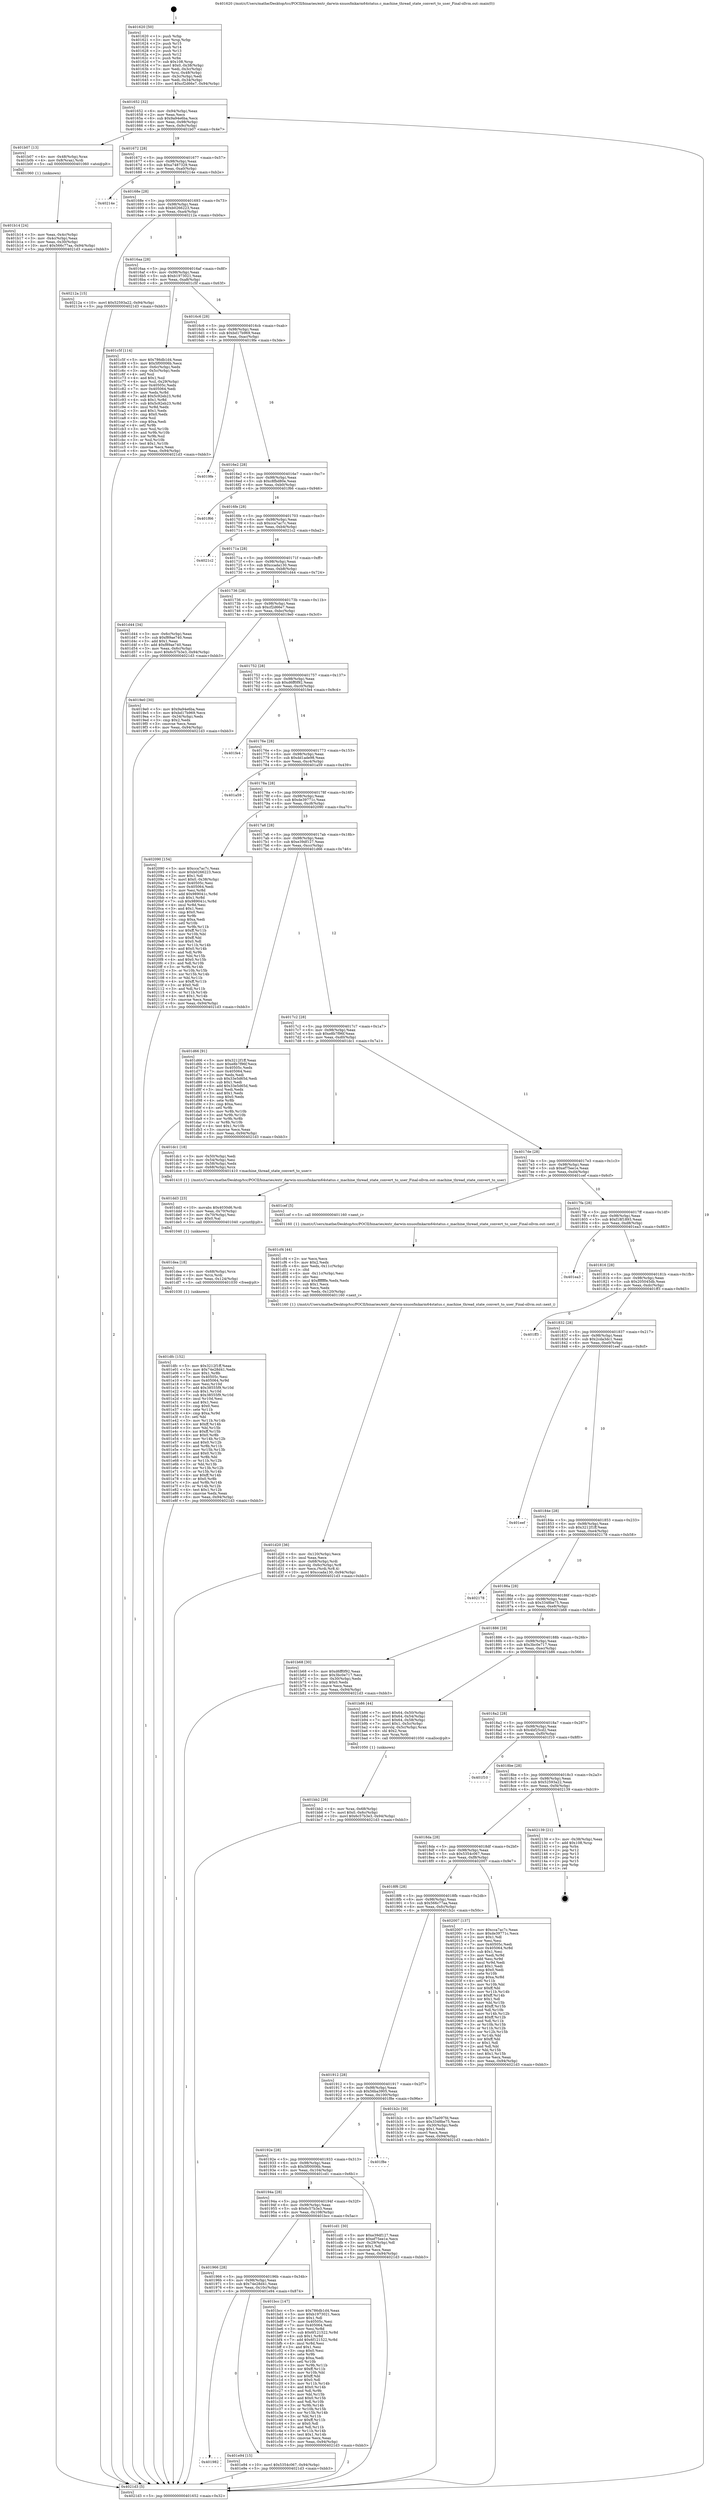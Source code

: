 digraph "0x401620" {
  label = "0x401620 (/mnt/c/Users/mathe/Desktop/tcc/POCII/binaries/extr_darwin-xnuosfmkarm64status.c_machine_thread_state_convert_to_user_Final-ollvm.out::main(0))"
  labelloc = "t"
  node[shape=record]

  Entry [label="",width=0.3,height=0.3,shape=circle,fillcolor=black,style=filled]
  "0x401652" [label="{
     0x401652 [32]\l
     | [instrs]\l
     &nbsp;&nbsp;0x401652 \<+6\>: mov -0x94(%rbp),%eax\l
     &nbsp;&nbsp;0x401658 \<+2\>: mov %eax,%ecx\l
     &nbsp;&nbsp;0x40165a \<+6\>: sub $0x9a94e6ba,%ecx\l
     &nbsp;&nbsp;0x401660 \<+6\>: mov %eax,-0x98(%rbp)\l
     &nbsp;&nbsp;0x401666 \<+6\>: mov %ecx,-0x9c(%rbp)\l
     &nbsp;&nbsp;0x40166c \<+6\>: je 0000000000401b07 \<main+0x4e7\>\l
  }"]
  "0x401b07" [label="{
     0x401b07 [13]\l
     | [instrs]\l
     &nbsp;&nbsp;0x401b07 \<+4\>: mov -0x48(%rbp),%rax\l
     &nbsp;&nbsp;0x401b0b \<+4\>: mov 0x8(%rax),%rdi\l
     &nbsp;&nbsp;0x401b0f \<+5\>: call 0000000000401060 \<atoi@plt\>\l
     | [calls]\l
     &nbsp;&nbsp;0x401060 \{1\} (unknown)\l
  }"]
  "0x401672" [label="{
     0x401672 [28]\l
     | [instrs]\l
     &nbsp;&nbsp;0x401672 \<+5\>: jmp 0000000000401677 \<main+0x57\>\l
     &nbsp;&nbsp;0x401677 \<+6\>: mov -0x98(%rbp),%eax\l
     &nbsp;&nbsp;0x40167d \<+5\>: sub $0xa7487329,%eax\l
     &nbsp;&nbsp;0x401682 \<+6\>: mov %eax,-0xa0(%rbp)\l
     &nbsp;&nbsp;0x401688 \<+6\>: je 000000000040214e \<main+0xb2e\>\l
  }"]
  Exit [label="",width=0.3,height=0.3,shape=circle,fillcolor=black,style=filled,peripheries=2]
  "0x40214e" [label="{
     0x40214e\l
  }", style=dashed]
  "0x40168e" [label="{
     0x40168e [28]\l
     | [instrs]\l
     &nbsp;&nbsp;0x40168e \<+5\>: jmp 0000000000401693 \<main+0x73\>\l
     &nbsp;&nbsp;0x401693 \<+6\>: mov -0x98(%rbp),%eax\l
     &nbsp;&nbsp;0x401699 \<+5\>: sub $0xb0266223,%eax\l
     &nbsp;&nbsp;0x40169e \<+6\>: mov %eax,-0xa4(%rbp)\l
     &nbsp;&nbsp;0x4016a4 \<+6\>: je 000000000040212a \<main+0xb0a\>\l
  }"]
  "0x401982" [label="{
     0x401982\l
  }", style=dashed]
  "0x40212a" [label="{
     0x40212a [15]\l
     | [instrs]\l
     &nbsp;&nbsp;0x40212a \<+10\>: movl $0x52593a22,-0x94(%rbp)\l
     &nbsp;&nbsp;0x402134 \<+5\>: jmp 00000000004021d3 \<main+0xbb3\>\l
  }"]
  "0x4016aa" [label="{
     0x4016aa [28]\l
     | [instrs]\l
     &nbsp;&nbsp;0x4016aa \<+5\>: jmp 00000000004016af \<main+0x8f\>\l
     &nbsp;&nbsp;0x4016af \<+6\>: mov -0x98(%rbp),%eax\l
     &nbsp;&nbsp;0x4016b5 \<+5\>: sub $0xb1973021,%eax\l
     &nbsp;&nbsp;0x4016ba \<+6\>: mov %eax,-0xa8(%rbp)\l
     &nbsp;&nbsp;0x4016c0 \<+6\>: je 0000000000401c5f \<main+0x63f\>\l
  }"]
  "0x401e94" [label="{
     0x401e94 [15]\l
     | [instrs]\l
     &nbsp;&nbsp;0x401e94 \<+10\>: movl $0x5354c067,-0x94(%rbp)\l
     &nbsp;&nbsp;0x401e9e \<+5\>: jmp 00000000004021d3 \<main+0xbb3\>\l
  }"]
  "0x401c5f" [label="{
     0x401c5f [114]\l
     | [instrs]\l
     &nbsp;&nbsp;0x401c5f \<+5\>: mov $0x786db1d4,%eax\l
     &nbsp;&nbsp;0x401c64 \<+5\>: mov $0x5f00006b,%ecx\l
     &nbsp;&nbsp;0x401c69 \<+3\>: mov -0x6c(%rbp),%edx\l
     &nbsp;&nbsp;0x401c6c \<+3\>: cmp -0x5c(%rbp),%edx\l
     &nbsp;&nbsp;0x401c6f \<+4\>: setl %sil\l
     &nbsp;&nbsp;0x401c73 \<+4\>: and $0x1,%sil\l
     &nbsp;&nbsp;0x401c77 \<+4\>: mov %sil,-0x29(%rbp)\l
     &nbsp;&nbsp;0x401c7b \<+7\>: mov 0x40505c,%edx\l
     &nbsp;&nbsp;0x401c82 \<+7\>: mov 0x405064,%edi\l
     &nbsp;&nbsp;0x401c89 \<+3\>: mov %edx,%r8d\l
     &nbsp;&nbsp;0x401c8c \<+7\>: add $0x5c92eb23,%r8d\l
     &nbsp;&nbsp;0x401c93 \<+4\>: sub $0x1,%r8d\l
     &nbsp;&nbsp;0x401c97 \<+7\>: sub $0x5c92eb23,%r8d\l
     &nbsp;&nbsp;0x401c9e \<+4\>: imul %r8d,%edx\l
     &nbsp;&nbsp;0x401ca2 \<+3\>: and $0x1,%edx\l
     &nbsp;&nbsp;0x401ca5 \<+3\>: cmp $0x0,%edx\l
     &nbsp;&nbsp;0x401ca8 \<+4\>: sete %sil\l
     &nbsp;&nbsp;0x401cac \<+3\>: cmp $0xa,%edi\l
     &nbsp;&nbsp;0x401caf \<+4\>: setl %r9b\l
     &nbsp;&nbsp;0x401cb3 \<+3\>: mov %sil,%r10b\l
     &nbsp;&nbsp;0x401cb6 \<+3\>: and %r9b,%r10b\l
     &nbsp;&nbsp;0x401cb9 \<+3\>: xor %r9b,%sil\l
     &nbsp;&nbsp;0x401cbc \<+3\>: or %sil,%r10b\l
     &nbsp;&nbsp;0x401cbf \<+4\>: test $0x1,%r10b\l
     &nbsp;&nbsp;0x401cc3 \<+3\>: cmovne %ecx,%eax\l
     &nbsp;&nbsp;0x401cc6 \<+6\>: mov %eax,-0x94(%rbp)\l
     &nbsp;&nbsp;0x401ccc \<+5\>: jmp 00000000004021d3 \<main+0xbb3\>\l
  }"]
  "0x4016c6" [label="{
     0x4016c6 [28]\l
     | [instrs]\l
     &nbsp;&nbsp;0x4016c6 \<+5\>: jmp 00000000004016cb \<main+0xab\>\l
     &nbsp;&nbsp;0x4016cb \<+6\>: mov -0x98(%rbp),%eax\l
     &nbsp;&nbsp;0x4016d1 \<+5\>: sub $0xbd17b969,%eax\l
     &nbsp;&nbsp;0x4016d6 \<+6\>: mov %eax,-0xac(%rbp)\l
     &nbsp;&nbsp;0x4016dc \<+6\>: je 00000000004019fe \<main+0x3de\>\l
  }"]
  "0x401dfc" [label="{
     0x401dfc [152]\l
     | [instrs]\l
     &nbsp;&nbsp;0x401dfc \<+5\>: mov $0x3212f1ff,%eax\l
     &nbsp;&nbsp;0x401e01 \<+5\>: mov $0x74e28d41,%edx\l
     &nbsp;&nbsp;0x401e06 \<+3\>: mov $0x1,%r8b\l
     &nbsp;&nbsp;0x401e09 \<+7\>: mov 0x40505c,%esi\l
     &nbsp;&nbsp;0x401e10 \<+8\>: mov 0x405064,%r9d\l
     &nbsp;&nbsp;0x401e18 \<+3\>: mov %esi,%r10d\l
     &nbsp;&nbsp;0x401e1b \<+7\>: add $0x38555f9,%r10d\l
     &nbsp;&nbsp;0x401e22 \<+4\>: sub $0x1,%r10d\l
     &nbsp;&nbsp;0x401e26 \<+7\>: sub $0x38555f9,%r10d\l
     &nbsp;&nbsp;0x401e2d \<+4\>: imul %r10d,%esi\l
     &nbsp;&nbsp;0x401e31 \<+3\>: and $0x1,%esi\l
     &nbsp;&nbsp;0x401e34 \<+3\>: cmp $0x0,%esi\l
     &nbsp;&nbsp;0x401e37 \<+4\>: sete %r11b\l
     &nbsp;&nbsp;0x401e3b \<+4\>: cmp $0xa,%r9d\l
     &nbsp;&nbsp;0x401e3f \<+3\>: setl %bl\l
     &nbsp;&nbsp;0x401e42 \<+3\>: mov %r11b,%r14b\l
     &nbsp;&nbsp;0x401e45 \<+4\>: xor $0xff,%r14b\l
     &nbsp;&nbsp;0x401e49 \<+3\>: mov %bl,%r15b\l
     &nbsp;&nbsp;0x401e4c \<+4\>: xor $0xff,%r15b\l
     &nbsp;&nbsp;0x401e50 \<+4\>: xor $0x0,%r8b\l
     &nbsp;&nbsp;0x401e54 \<+3\>: mov %r14b,%r12b\l
     &nbsp;&nbsp;0x401e57 \<+4\>: and $0x0,%r12b\l
     &nbsp;&nbsp;0x401e5b \<+3\>: and %r8b,%r11b\l
     &nbsp;&nbsp;0x401e5e \<+3\>: mov %r15b,%r13b\l
     &nbsp;&nbsp;0x401e61 \<+4\>: and $0x0,%r13b\l
     &nbsp;&nbsp;0x401e65 \<+3\>: and %r8b,%bl\l
     &nbsp;&nbsp;0x401e68 \<+3\>: or %r11b,%r12b\l
     &nbsp;&nbsp;0x401e6b \<+3\>: or %bl,%r13b\l
     &nbsp;&nbsp;0x401e6e \<+3\>: xor %r13b,%r12b\l
     &nbsp;&nbsp;0x401e71 \<+3\>: or %r15b,%r14b\l
     &nbsp;&nbsp;0x401e74 \<+4\>: xor $0xff,%r14b\l
     &nbsp;&nbsp;0x401e78 \<+4\>: or $0x0,%r8b\l
     &nbsp;&nbsp;0x401e7c \<+3\>: and %r8b,%r14b\l
     &nbsp;&nbsp;0x401e7f \<+3\>: or %r14b,%r12b\l
     &nbsp;&nbsp;0x401e82 \<+4\>: test $0x1,%r12b\l
     &nbsp;&nbsp;0x401e86 \<+3\>: cmovne %edx,%eax\l
     &nbsp;&nbsp;0x401e89 \<+6\>: mov %eax,-0x94(%rbp)\l
     &nbsp;&nbsp;0x401e8f \<+5\>: jmp 00000000004021d3 \<main+0xbb3\>\l
  }"]
  "0x4019fe" [label="{
     0x4019fe\l
  }", style=dashed]
  "0x4016e2" [label="{
     0x4016e2 [28]\l
     | [instrs]\l
     &nbsp;&nbsp;0x4016e2 \<+5\>: jmp 00000000004016e7 \<main+0xc7\>\l
     &nbsp;&nbsp;0x4016e7 \<+6\>: mov -0x98(%rbp),%eax\l
     &nbsp;&nbsp;0x4016ed \<+5\>: sub $0xc8fbd80e,%eax\l
     &nbsp;&nbsp;0x4016f2 \<+6\>: mov %eax,-0xb0(%rbp)\l
     &nbsp;&nbsp;0x4016f8 \<+6\>: je 0000000000401f66 \<main+0x946\>\l
  }"]
  "0x401dea" [label="{
     0x401dea [18]\l
     | [instrs]\l
     &nbsp;&nbsp;0x401dea \<+4\>: mov -0x68(%rbp),%rcx\l
     &nbsp;&nbsp;0x401dee \<+3\>: mov %rcx,%rdi\l
     &nbsp;&nbsp;0x401df1 \<+6\>: mov %eax,-0x124(%rbp)\l
     &nbsp;&nbsp;0x401df7 \<+5\>: call 0000000000401030 \<free@plt\>\l
     | [calls]\l
     &nbsp;&nbsp;0x401030 \{1\} (unknown)\l
  }"]
  "0x401f66" [label="{
     0x401f66\l
  }", style=dashed]
  "0x4016fe" [label="{
     0x4016fe [28]\l
     | [instrs]\l
     &nbsp;&nbsp;0x4016fe \<+5\>: jmp 0000000000401703 \<main+0xe3\>\l
     &nbsp;&nbsp;0x401703 \<+6\>: mov -0x98(%rbp),%eax\l
     &nbsp;&nbsp;0x401709 \<+5\>: sub $0xcca7ac7c,%eax\l
     &nbsp;&nbsp;0x40170e \<+6\>: mov %eax,-0xb4(%rbp)\l
     &nbsp;&nbsp;0x401714 \<+6\>: je 00000000004021c2 \<main+0xba2\>\l
  }"]
  "0x401dd3" [label="{
     0x401dd3 [23]\l
     | [instrs]\l
     &nbsp;&nbsp;0x401dd3 \<+10\>: movabs $0x4030d6,%rdi\l
     &nbsp;&nbsp;0x401ddd \<+3\>: mov %eax,-0x70(%rbp)\l
     &nbsp;&nbsp;0x401de0 \<+3\>: mov -0x70(%rbp),%esi\l
     &nbsp;&nbsp;0x401de3 \<+2\>: mov $0x0,%al\l
     &nbsp;&nbsp;0x401de5 \<+5\>: call 0000000000401040 \<printf@plt\>\l
     | [calls]\l
     &nbsp;&nbsp;0x401040 \{1\} (unknown)\l
  }"]
  "0x4021c2" [label="{
     0x4021c2\l
  }", style=dashed]
  "0x40171a" [label="{
     0x40171a [28]\l
     | [instrs]\l
     &nbsp;&nbsp;0x40171a \<+5\>: jmp 000000000040171f \<main+0xff\>\l
     &nbsp;&nbsp;0x40171f \<+6\>: mov -0x98(%rbp),%eax\l
     &nbsp;&nbsp;0x401725 \<+5\>: sub $0xccada130,%eax\l
     &nbsp;&nbsp;0x40172a \<+6\>: mov %eax,-0xb8(%rbp)\l
     &nbsp;&nbsp;0x401730 \<+6\>: je 0000000000401d44 \<main+0x724\>\l
  }"]
  "0x401d20" [label="{
     0x401d20 [36]\l
     | [instrs]\l
     &nbsp;&nbsp;0x401d20 \<+6\>: mov -0x120(%rbp),%ecx\l
     &nbsp;&nbsp;0x401d26 \<+3\>: imul %eax,%ecx\l
     &nbsp;&nbsp;0x401d29 \<+4\>: mov -0x68(%rbp),%rdi\l
     &nbsp;&nbsp;0x401d2d \<+4\>: movslq -0x6c(%rbp),%r8\l
     &nbsp;&nbsp;0x401d31 \<+4\>: mov %ecx,(%rdi,%r8,4)\l
     &nbsp;&nbsp;0x401d35 \<+10\>: movl $0xccada130,-0x94(%rbp)\l
     &nbsp;&nbsp;0x401d3f \<+5\>: jmp 00000000004021d3 \<main+0xbb3\>\l
  }"]
  "0x401d44" [label="{
     0x401d44 [34]\l
     | [instrs]\l
     &nbsp;&nbsp;0x401d44 \<+3\>: mov -0x6c(%rbp),%eax\l
     &nbsp;&nbsp;0x401d47 \<+5\>: sub $0xf89ae740,%eax\l
     &nbsp;&nbsp;0x401d4c \<+3\>: add $0x1,%eax\l
     &nbsp;&nbsp;0x401d4f \<+5\>: add $0xf89ae740,%eax\l
     &nbsp;&nbsp;0x401d54 \<+3\>: mov %eax,-0x6c(%rbp)\l
     &nbsp;&nbsp;0x401d57 \<+10\>: movl $0x6c57b3e3,-0x94(%rbp)\l
     &nbsp;&nbsp;0x401d61 \<+5\>: jmp 00000000004021d3 \<main+0xbb3\>\l
  }"]
  "0x401736" [label="{
     0x401736 [28]\l
     | [instrs]\l
     &nbsp;&nbsp;0x401736 \<+5\>: jmp 000000000040173b \<main+0x11b\>\l
     &nbsp;&nbsp;0x40173b \<+6\>: mov -0x98(%rbp),%eax\l
     &nbsp;&nbsp;0x401741 \<+5\>: sub $0xcf2d66e7,%eax\l
     &nbsp;&nbsp;0x401746 \<+6\>: mov %eax,-0xbc(%rbp)\l
     &nbsp;&nbsp;0x40174c \<+6\>: je 00000000004019e0 \<main+0x3c0\>\l
  }"]
  "0x401cf4" [label="{
     0x401cf4 [44]\l
     | [instrs]\l
     &nbsp;&nbsp;0x401cf4 \<+2\>: xor %ecx,%ecx\l
     &nbsp;&nbsp;0x401cf6 \<+5\>: mov $0x2,%edx\l
     &nbsp;&nbsp;0x401cfb \<+6\>: mov %edx,-0x11c(%rbp)\l
     &nbsp;&nbsp;0x401d01 \<+1\>: cltd\l
     &nbsp;&nbsp;0x401d02 \<+6\>: mov -0x11c(%rbp),%esi\l
     &nbsp;&nbsp;0x401d08 \<+2\>: idiv %esi\l
     &nbsp;&nbsp;0x401d0a \<+6\>: imul $0xfffffffe,%edx,%edx\l
     &nbsp;&nbsp;0x401d10 \<+3\>: sub $0x1,%ecx\l
     &nbsp;&nbsp;0x401d13 \<+2\>: sub %ecx,%edx\l
     &nbsp;&nbsp;0x401d15 \<+6\>: mov %edx,-0x120(%rbp)\l
     &nbsp;&nbsp;0x401d1b \<+5\>: call 0000000000401160 \<next_i\>\l
     | [calls]\l
     &nbsp;&nbsp;0x401160 \{1\} (/mnt/c/Users/mathe/Desktop/tcc/POCII/binaries/extr_darwin-xnuosfmkarm64status.c_machine_thread_state_convert_to_user_Final-ollvm.out::next_i)\l
  }"]
  "0x4019e0" [label="{
     0x4019e0 [30]\l
     | [instrs]\l
     &nbsp;&nbsp;0x4019e0 \<+5\>: mov $0x9a94e6ba,%eax\l
     &nbsp;&nbsp;0x4019e5 \<+5\>: mov $0xbd17b969,%ecx\l
     &nbsp;&nbsp;0x4019ea \<+3\>: mov -0x34(%rbp),%edx\l
     &nbsp;&nbsp;0x4019ed \<+3\>: cmp $0x2,%edx\l
     &nbsp;&nbsp;0x4019f0 \<+3\>: cmovne %ecx,%eax\l
     &nbsp;&nbsp;0x4019f3 \<+6\>: mov %eax,-0x94(%rbp)\l
     &nbsp;&nbsp;0x4019f9 \<+5\>: jmp 00000000004021d3 \<main+0xbb3\>\l
  }"]
  "0x401752" [label="{
     0x401752 [28]\l
     | [instrs]\l
     &nbsp;&nbsp;0x401752 \<+5\>: jmp 0000000000401757 \<main+0x137\>\l
     &nbsp;&nbsp;0x401757 \<+6\>: mov -0x98(%rbp),%eax\l
     &nbsp;&nbsp;0x40175d \<+5\>: sub $0xd6ff0f92,%eax\l
     &nbsp;&nbsp;0x401762 \<+6\>: mov %eax,-0xc0(%rbp)\l
     &nbsp;&nbsp;0x401768 \<+6\>: je 0000000000401fe4 \<main+0x9c4\>\l
  }"]
  "0x4021d3" [label="{
     0x4021d3 [5]\l
     | [instrs]\l
     &nbsp;&nbsp;0x4021d3 \<+5\>: jmp 0000000000401652 \<main+0x32\>\l
  }"]
  "0x401620" [label="{
     0x401620 [50]\l
     | [instrs]\l
     &nbsp;&nbsp;0x401620 \<+1\>: push %rbp\l
     &nbsp;&nbsp;0x401621 \<+3\>: mov %rsp,%rbp\l
     &nbsp;&nbsp;0x401624 \<+2\>: push %r15\l
     &nbsp;&nbsp;0x401626 \<+2\>: push %r14\l
     &nbsp;&nbsp;0x401628 \<+2\>: push %r13\l
     &nbsp;&nbsp;0x40162a \<+2\>: push %r12\l
     &nbsp;&nbsp;0x40162c \<+1\>: push %rbx\l
     &nbsp;&nbsp;0x40162d \<+7\>: sub $0x108,%rsp\l
     &nbsp;&nbsp;0x401634 \<+7\>: movl $0x0,-0x38(%rbp)\l
     &nbsp;&nbsp;0x40163b \<+3\>: mov %edi,-0x3c(%rbp)\l
     &nbsp;&nbsp;0x40163e \<+4\>: mov %rsi,-0x48(%rbp)\l
     &nbsp;&nbsp;0x401642 \<+3\>: mov -0x3c(%rbp),%edi\l
     &nbsp;&nbsp;0x401645 \<+3\>: mov %edi,-0x34(%rbp)\l
     &nbsp;&nbsp;0x401648 \<+10\>: movl $0xcf2d66e7,-0x94(%rbp)\l
  }"]
  "0x401b14" [label="{
     0x401b14 [24]\l
     | [instrs]\l
     &nbsp;&nbsp;0x401b14 \<+3\>: mov %eax,-0x4c(%rbp)\l
     &nbsp;&nbsp;0x401b17 \<+3\>: mov -0x4c(%rbp),%eax\l
     &nbsp;&nbsp;0x401b1a \<+3\>: mov %eax,-0x30(%rbp)\l
     &nbsp;&nbsp;0x401b1d \<+10\>: movl $0x566c77aa,-0x94(%rbp)\l
     &nbsp;&nbsp;0x401b27 \<+5\>: jmp 00000000004021d3 \<main+0xbb3\>\l
  }"]
  "0x401966" [label="{
     0x401966 [28]\l
     | [instrs]\l
     &nbsp;&nbsp;0x401966 \<+5\>: jmp 000000000040196b \<main+0x34b\>\l
     &nbsp;&nbsp;0x40196b \<+6\>: mov -0x98(%rbp),%eax\l
     &nbsp;&nbsp;0x401971 \<+5\>: sub $0x74e28d41,%eax\l
     &nbsp;&nbsp;0x401976 \<+6\>: mov %eax,-0x10c(%rbp)\l
     &nbsp;&nbsp;0x40197c \<+6\>: je 0000000000401e94 \<main+0x874\>\l
  }"]
  "0x401fe4" [label="{
     0x401fe4\l
  }", style=dashed]
  "0x40176e" [label="{
     0x40176e [28]\l
     | [instrs]\l
     &nbsp;&nbsp;0x40176e \<+5\>: jmp 0000000000401773 \<main+0x153\>\l
     &nbsp;&nbsp;0x401773 \<+6\>: mov -0x98(%rbp),%eax\l
     &nbsp;&nbsp;0x401779 \<+5\>: sub $0xdd1ade98,%eax\l
     &nbsp;&nbsp;0x40177e \<+6\>: mov %eax,-0xc4(%rbp)\l
     &nbsp;&nbsp;0x401784 \<+6\>: je 0000000000401a59 \<main+0x439\>\l
  }"]
  "0x401bcc" [label="{
     0x401bcc [147]\l
     | [instrs]\l
     &nbsp;&nbsp;0x401bcc \<+5\>: mov $0x786db1d4,%eax\l
     &nbsp;&nbsp;0x401bd1 \<+5\>: mov $0xb1973021,%ecx\l
     &nbsp;&nbsp;0x401bd6 \<+2\>: mov $0x1,%dl\l
     &nbsp;&nbsp;0x401bd8 \<+7\>: mov 0x40505c,%esi\l
     &nbsp;&nbsp;0x401bdf \<+7\>: mov 0x405064,%edi\l
     &nbsp;&nbsp;0x401be6 \<+3\>: mov %esi,%r8d\l
     &nbsp;&nbsp;0x401be9 \<+7\>: sub $0x6f121522,%r8d\l
     &nbsp;&nbsp;0x401bf0 \<+4\>: sub $0x1,%r8d\l
     &nbsp;&nbsp;0x401bf4 \<+7\>: add $0x6f121522,%r8d\l
     &nbsp;&nbsp;0x401bfb \<+4\>: imul %r8d,%esi\l
     &nbsp;&nbsp;0x401bff \<+3\>: and $0x1,%esi\l
     &nbsp;&nbsp;0x401c02 \<+3\>: cmp $0x0,%esi\l
     &nbsp;&nbsp;0x401c05 \<+4\>: sete %r9b\l
     &nbsp;&nbsp;0x401c09 \<+3\>: cmp $0xa,%edi\l
     &nbsp;&nbsp;0x401c0c \<+4\>: setl %r10b\l
     &nbsp;&nbsp;0x401c10 \<+3\>: mov %r9b,%r11b\l
     &nbsp;&nbsp;0x401c13 \<+4\>: xor $0xff,%r11b\l
     &nbsp;&nbsp;0x401c17 \<+3\>: mov %r10b,%bl\l
     &nbsp;&nbsp;0x401c1a \<+3\>: xor $0xff,%bl\l
     &nbsp;&nbsp;0x401c1d \<+3\>: xor $0x0,%dl\l
     &nbsp;&nbsp;0x401c20 \<+3\>: mov %r11b,%r14b\l
     &nbsp;&nbsp;0x401c23 \<+4\>: and $0x0,%r14b\l
     &nbsp;&nbsp;0x401c27 \<+3\>: and %dl,%r9b\l
     &nbsp;&nbsp;0x401c2a \<+3\>: mov %bl,%r15b\l
     &nbsp;&nbsp;0x401c2d \<+4\>: and $0x0,%r15b\l
     &nbsp;&nbsp;0x401c31 \<+3\>: and %dl,%r10b\l
     &nbsp;&nbsp;0x401c34 \<+3\>: or %r9b,%r14b\l
     &nbsp;&nbsp;0x401c37 \<+3\>: or %r10b,%r15b\l
     &nbsp;&nbsp;0x401c3a \<+3\>: xor %r15b,%r14b\l
     &nbsp;&nbsp;0x401c3d \<+3\>: or %bl,%r11b\l
     &nbsp;&nbsp;0x401c40 \<+4\>: xor $0xff,%r11b\l
     &nbsp;&nbsp;0x401c44 \<+3\>: or $0x0,%dl\l
     &nbsp;&nbsp;0x401c47 \<+3\>: and %dl,%r11b\l
     &nbsp;&nbsp;0x401c4a \<+3\>: or %r11b,%r14b\l
     &nbsp;&nbsp;0x401c4d \<+4\>: test $0x1,%r14b\l
     &nbsp;&nbsp;0x401c51 \<+3\>: cmovne %ecx,%eax\l
     &nbsp;&nbsp;0x401c54 \<+6\>: mov %eax,-0x94(%rbp)\l
     &nbsp;&nbsp;0x401c5a \<+5\>: jmp 00000000004021d3 \<main+0xbb3\>\l
  }"]
  "0x401a59" [label="{
     0x401a59\l
  }", style=dashed]
  "0x40178a" [label="{
     0x40178a [28]\l
     | [instrs]\l
     &nbsp;&nbsp;0x40178a \<+5\>: jmp 000000000040178f \<main+0x16f\>\l
     &nbsp;&nbsp;0x40178f \<+6\>: mov -0x98(%rbp),%eax\l
     &nbsp;&nbsp;0x401795 \<+5\>: sub $0xde39771c,%eax\l
     &nbsp;&nbsp;0x40179a \<+6\>: mov %eax,-0xc8(%rbp)\l
     &nbsp;&nbsp;0x4017a0 \<+6\>: je 0000000000402090 \<main+0xa70\>\l
  }"]
  "0x40194a" [label="{
     0x40194a [28]\l
     | [instrs]\l
     &nbsp;&nbsp;0x40194a \<+5\>: jmp 000000000040194f \<main+0x32f\>\l
     &nbsp;&nbsp;0x40194f \<+6\>: mov -0x98(%rbp),%eax\l
     &nbsp;&nbsp;0x401955 \<+5\>: sub $0x6c57b3e3,%eax\l
     &nbsp;&nbsp;0x40195a \<+6\>: mov %eax,-0x108(%rbp)\l
     &nbsp;&nbsp;0x401960 \<+6\>: je 0000000000401bcc \<main+0x5ac\>\l
  }"]
  "0x402090" [label="{
     0x402090 [154]\l
     | [instrs]\l
     &nbsp;&nbsp;0x402090 \<+5\>: mov $0xcca7ac7c,%eax\l
     &nbsp;&nbsp;0x402095 \<+5\>: mov $0xb0266223,%ecx\l
     &nbsp;&nbsp;0x40209a \<+2\>: mov $0x1,%dl\l
     &nbsp;&nbsp;0x40209c \<+7\>: movl $0x0,-0x38(%rbp)\l
     &nbsp;&nbsp;0x4020a3 \<+7\>: mov 0x40505c,%esi\l
     &nbsp;&nbsp;0x4020aa \<+7\>: mov 0x405064,%edi\l
     &nbsp;&nbsp;0x4020b1 \<+3\>: mov %esi,%r8d\l
     &nbsp;&nbsp;0x4020b4 \<+7\>: add $0x989041c,%r8d\l
     &nbsp;&nbsp;0x4020bb \<+4\>: sub $0x1,%r8d\l
     &nbsp;&nbsp;0x4020bf \<+7\>: sub $0x989041c,%r8d\l
     &nbsp;&nbsp;0x4020c6 \<+4\>: imul %r8d,%esi\l
     &nbsp;&nbsp;0x4020ca \<+3\>: and $0x1,%esi\l
     &nbsp;&nbsp;0x4020cd \<+3\>: cmp $0x0,%esi\l
     &nbsp;&nbsp;0x4020d0 \<+4\>: sete %r9b\l
     &nbsp;&nbsp;0x4020d4 \<+3\>: cmp $0xa,%edi\l
     &nbsp;&nbsp;0x4020d7 \<+4\>: setl %r10b\l
     &nbsp;&nbsp;0x4020db \<+3\>: mov %r9b,%r11b\l
     &nbsp;&nbsp;0x4020de \<+4\>: xor $0xff,%r11b\l
     &nbsp;&nbsp;0x4020e2 \<+3\>: mov %r10b,%bl\l
     &nbsp;&nbsp;0x4020e5 \<+3\>: xor $0xff,%bl\l
     &nbsp;&nbsp;0x4020e8 \<+3\>: xor $0x0,%dl\l
     &nbsp;&nbsp;0x4020eb \<+3\>: mov %r11b,%r14b\l
     &nbsp;&nbsp;0x4020ee \<+4\>: and $0x0,%r14b\l
     &nbsp;&nbsp;0x4020f2 \<+3\>: and %dl,%r9b\l
     &nbsp;&nbsp;0x4020f5 \<+3\>: mov %bl,%r15b\l
     &nbsp;&nbsp;0x4020f8 \<+4\>: and $0x0,%r15b\l
     &nbsp;&nbsp;0x4020fc \<+3\>: and %dl,%r10b\l
     &nbsp;&nbsp;0x4020ff \<+3\>: or %r9b,%r14b\l
     &nbsp;&nbsp;0x402102 \<+3\>: or %r10b,%r15b\l
     &nbsp;&nbsp;0x402105 \<+3\>: xor %r15b,%r14b\l
     &nbsp;&nbsp;0x402108 \<+3\>: or %bl,%r11b\l
     &nbsp;&nbsp;0x40210b \<+4\>: xor $0xff,%r11b\l
     &nbsp;&nbsp;0x40210f \<+3\>: or $0x0,%dl\l
     &nbsp;&nbsp;0x402112 \<+3\>: and %dl,%r11b\l
     &nbsp;&nbsp;0x402115 \<+3\>: or %r11b,%r14b\l
     &nbsp;&nbsp;0x402118 \<+4\>: test $0x1,%r14b\l
     &nbsp;&nbsp;0x40211c \<+3\>: cmovne %ecx,%eax\l
     &nbsp;&nbsp;0x40211f \<+6\>: mov %eax,-0x94(%rbp)\l
     &nbsp;&nbsp;0x402125 \<+5\>: jmp 00000000004021d3 \<main+0xbb3\>\l
  }"]
  "0x4017a6" [label="{
     0x4017a6 [28]\l
     | [instrs]\l
     &nbsp;&nbsp;0x4017a6 \<+5\>: jmp 00000000004017ab \<main+0x18b\>\l
     &nbsp;&nbsp;0x4017ab \<+6\>: mov -0x98(%rbp),%eax\l
     &nbsp;&nbsp;0x4017b1 \<+5\>: sub $0xe39df127,%eax\l
     &nbsp;&nbsp;0x4017b6 \<+6\>: mov %eax,-0xcc(%rbp)\l
     &nbsp;&nbsp;0x4017bc \<+6\>: je 0000000000401d66 \<main+0x746\>\l
  }"]
  "0x401cd1" [label="{
     0x401cd1 [30]\l
     | [instrs]\l
     &nbsp;&nbsp;0x401cd1 \<+5\>: mov $0xe39df127,%eax\l
     &nbsp;&nbsp;0x401cd6 \<+5\>: mov $0xef75ee1e,%ecx\l
     &nbsp;&nbsp;0x401cdb \<+3\>: mov -0x29(%rbp),%dl\l
     &nbsp;&nbsp;0x401cde \<+3\>: test $0x1,%dl\l
     &nbsp;&nbsp;0x401ce1 \<+3\>: cmovne %ecx,%eax\l
     &nbsp;&nbsp;0x401ce4 \<+6\>: mov %eax,-0x94(%rbp)\l
     &nbsp;&nbsp;0x401cea \<+5\>: jmp 00000000004021d3 \<main+0xbb3\>\l
  }"]
  "0x401d66" [label="{
     0x401d66 [91]\l
     | [instrs]\l
     &nbsp;&nbsp;0x401d66 \<+5\>: mov $0x3212f1ff,%eax\l
     &nbsp;&nbsp;0x401d6b \<+5\>: mov $0xe8b7f96f,%ecx\l
     &nbsp;&nbsp;0x401d70 \<+7\>: mov 0x40505c,%edx\l
     &nbsp;&nbsp;0x401d77 \<+7\>: mov 0x405064,%esi\l
     &nbsp;&nbsp;0x401d7e \<+2\>: mov %edx,%edi\l
     &nbsp;&nbsp;0x401d80 \<+6\>: sub $0x33e5d65d,%edi\l
     &nbsp;&nbsp;0x401d86 \<+3\>: sub $0x1,%edi\l
     &nbsp;&nbsp;0x401d89 \<+6\>: add $0x33e5d65d,%edi\l
     &nbsp;&nbsp;0x401d8f \<+3\>: imul %edi,%edx\l
     &nbsp;&nbsp;0x401d92 \<+3\>: and $0x1,%edx\l
     &nbsp;&nbsp;0x401d95 \<+3\>: cmp $0x0,%edx\l
     &nbsp;&nbsp;0x401d98 \<+4\>: sete %r8b\l
     &nbsp;&nbsp;0x401d9c \<+3\>: cmp $0xa,%esi\l
     &nbsp;&nbsp;0x401d9f \<+4\>: setl %r9b\l
     &nbsp;&nbsp;0x401da3 \<+3\>: mov %r8b,%r10b\l
     &nbsp;&nbsp;0x401da6 \<+3\>: and %r9b,%r10b\l
     &nbsp;&nbsp;0x401da9 \<+3\>: xor %r9b,%r8b\l
     &nbsp;&nbsp;0x401dac \<+3\>: or %r8b,%r10b\l
     &nbsp;&nbsp;0x401daf \<+4\>: test $0x1,%r10b\l
     &nbsp;&nbsp;0x401db3 \<+3\>: cmovne %ecx,%eax\l
     &nbsp;&nbsp;0x401db6 \<+6\>: mov %eax,-0x94(%rbp)\l
     &nbsp;&nbsp;0x401dbc \<+5\>: jmp 00000000004021d3 \<main+0xbb3\>\l
  }"]
  "0x4017c2" [label="{
     0x4017c2 [28]\l
     | [instrs]\l
     &nbsp;&nbsp;0x4017c2 \<+5\>: jmp 00000000004017c7 \<main+0x1a7\>\l
     &nbsp;&nbsp;0x4017c7 \<+6\>: mov -0x98(%rbp),%eax\l
     &nbsp;&nbsp;0x4017cd \<+5\>: sub $0xe8b7f96f,%eax\l
     &nbsp;&nbsp;0x4017d2 \<+6\>: mov %eax,-0xd0(%rbp)\l
     &nbsp;&nbsp;0x4017d8 \<+6\>: je 0000000000401dc1 \<main+0x7a1\>\l
  }"]
  "0x40192e" [label="{
     0x40192e [28]\l
     | [instrs]\l
     &nbsp;&nbsp;0x40192e \<+5\>: jmp 0000000000401933 \<main+0x313\>\l
     &nbsp;&nbsp;0x401933 \<+6\>: mov -0x98(%rbp),%eax\l
     &nbsp;&nbsp;0x401939 \<+5\>: sub $0x5f00006b,%eax\l
     &nbsp;&nbsp;0x40193e \<+6\>: mov %eax,-0x104(%rbp)\l
     &nbsp;&nbsp;0x401944 \<+6\>: je 0000000000401cd1 \<main+0x6b1\>\l
  }"]
  "0x401dc1" [label="{
     0x401dc1 [18]\l
     | [instrs]\l
     &nbsp;&nbsp;0x401dc1 \<+3\>: mov -0x50(%rbp),%edi\l
     &nbsp;&nbsp;0x401dc4 \<+3\>: mov -0x54(%rbp),%esi\l
     &nbsp;&nbsp;0x401dc7 \<+3\>: mov -0x58(%rbp),%edx\l
     &nbsp;&nbsp;0x401dca \<+4\>: mov -0x68(%rbp),%rcx\l
     &nbsp;&nbsp;0x401dce \<+5\>: call 0000000000401410 \<machine_thread_state_convert_to_user\>\l
     | [calls]\l
     &nbsp;&nbsp;0x401410 \{1\} (/mnt/c/Users/mathe/Desktop/tcc/POCII/binaries/extr_darwin-xnuosfmkarm64status.c_machine_thread_state_convert_to_user_Final-ollvm.out::machine_thread_state_convert_to_user)\l
  }"]
  "0x4017de" [label="{
     0x4017de [28]\l
     | [instrs]\l
     &nbsp;&nbsp;0x4017de \<+5\>: jmp 00000000004017e3 \<main+0x1c3\>\l
     &nbsp;&nbsp;0x4017e3 \<+6\>: mov -0x98(%rbp),%eax\l
     &nbsp;&nbsp;0x4017e9 \<+5\>: sub $0xef75ee1e,%eax\l
     &nbsp;&nbsp;0x4017ee \<+6\>: mov %eax,-0xd4(%rbp)\l
     &nbsp;&nbsp;0x4017f4 \<+6\>: je 0000000000401cef \<main+0x6cf\>\l
  }"]
  "0x401f8e" [label="{
     0x401f8e\l
  }", style=dashed]
  "0x401cef" [label="{
     0x401cef [5]\l
     | [instrs]\l
     &nbsp;&nbsp;0x401cef \<+5\>: call 0000000000401160 \<next_i\>\l
     | [calls]\l
     &nbsp;&nbsp;0x401160 \{1\} (/mnt/c/Users/mathe/Desktop/tcc/POCII/binaries/extr_darwin-xnuosfmkarm64status.c_machine_thread_state_convert_to_user_Final-ollvm.out::next_i)\l
  }"]
  "0x4017fa" [label="{
     0x4017fa [28]\l
     | [instrs]\l
     &nbsp;&nbsp;0x4017fa \<+5\>: jmp 00000000004017ff \<main+0x1df\>\l
     &nbsp;&nbsp;0x4017ff \<+6\>: mov -0x98(%rbp),%eax\l
     &nbsp;&nbsp;0x401805 \<+5\>: sub $0xf18f1893,%eax\l
     &nbsp;&nbsp;0x40180a \<+6\>: mov %eax,-0xd8(%rbp)\l
     &nbsp;&nbsp;0x401810 \<+6\>: je 0000000000401ea3 \<main+0x883\>\l
  }"]
  "0x401bb2" [label="{
     0x401bb2 [26]\l
     | [instrs]\l
     &nbsp;&nbsp;0x401bb2 \<+4\>: mov %rax,-0x68(%rbp)\l
     &nbsp;&nbsp;0x401bb6 \<+7\>: movl $0x0,-0x6c(%rbp)\l
     &nbsp;&nbsp;0x401bbd \<+10\>: movl $0x6c57b3e3,-0x94(%rbp)\l
     &nbsp;&nbsp;0x401bc7 \<+5\>: jmp 00000000004021d3 \<main+0xbb3\>\l
  }"]
  "0x401ea3" [label="{
     0x401ea3\l
  }", style=dashed]
  "0x401816" [label="{
     0x401816 [28]\l
     | [instrs]\l
     &nbsp;&nbsp;0x401816 \<+5\>: jmp 000000000040181b \<main+0x1fb\>\l
     &nbsp;&nbsp;0x40181b \<+6\>: mov -0x98(%rbp),%eax\l
     &nbsp;&nbsp;0x401821 \<+5\>: sub $0x205045db,%eax\l
     &nbsp;&nbsp;0x401826 \<+6\>: mov %eax,-0xdc(%rbp)\l
     &nbsp;&nbsp;0x40182c \<+6\>: je 0000000000401ff3 \<main+0x9d3\>\l
  }"]
  "0x401912" [label="{
     0x401912 [28]\l
     | [instrs]\l
     &nbsp;&nbsp;0x401912 \<+5\>: jmp 0000000000401917 \<main+0x2f7\>\l
     &nbsp;&nbsp;0x401917 \<+6\>: mov -0x98(%rbp),%eax\l
     &nbsp;&nbsp;0x40191d \<+5\>: sub $0x56ba3905,%eax\l
     &nbsp;&nbsp;0x401922 \<+6\>: mov %eax,-0x100(%rbp)\l
     &nbsp;&nbsp;0x401928 \<+6\>: je 0000000000401f8e \<main+0x96e\>\l
  }"]
  "0x401ff3" [label="{
     0x401ff3\l
  }", style=dashed]
  "0x401832" [label="{
     0x401832 [28]\l
     | [instrs]\l
     &nbsp;&nbsp;0x401832 \<+5\>: jmp 0000000000401837 \<main+0x217\>\l
     &nbsp;&nbsp;0x401837 \<+6\>: mov -0x98(%rbp),%eax\l
     &nbsp;&nbsp;0x40183d \<+5\>: sub $0x2cda3dc1,%eax\l
     &nbsp;&nbsp;0x401842 \<+6\>: mov %eax,-0xe0(%rbp)\l
     &nbsp;&nbsp;0x401848 \<+6\>: je 0000000000401eef \<main+0x8cf\>\l
  }"]
  "0x401b2c" [label="{
     0x401b2c [30]\l
     | [instrs]\l
     &nbsp;&nbsp;0x401b2c \<+5\>: mov $0x75a097fd,%eax\l
     &nbsp;&nbsp;0x401b31 \<+5\>: mov $0x3348be75,%ecx\l
     &nbsp;&nbsp;0x401b36 \<+3\>: mov -0x30(%rbp),%edx\l
     &nbsp;&nbsp;0x401b39 \<+3\>: cmp $0x1,%edx\l
     &nbsp;&nbsp;0x401b3c \<+3\>: cmovl %ecx,%eax\l
     &nbsp;&nbsp;0x401b3f \<+6\>: mov %eax,-0x94(%rbp)\l
     &nbsp;&nbsp;0x401b45 \<+5\>: jmp 00000000004021d3 \<main+0xbb3\>\l
  }"]
  "0x401eef" [label="{
     0x401eef\l
  }", style=dashed]
  "0x40184e" [label="{
     0x40184e [28]\l
     | [instrs]\l
     &nbsp;&nbsp;0x40184e \<+5\>: jmp 0000000000401853 \<main+0x233\>\l
     &nbsp;&nbsp;0x401853 \<+6\>: mov -0x98(%rbp),%eax\l
     &nbsp;&nbsp;0x401859 \<+5\>: sub $0x3212f1ff,%eax\l
     &nbsp;&nbsp;0x40185e \<+6\>: mov %eax,-0xe4(%rbp)\l
     &nbsp;&nbsp;0x401864 \<+6\>: je 0000000000402178 \<main+0xb58\>\l
  }"]
  "0x4018f6" [label="{
     0x4018f6 [28]\l
     | [instrs]\l
     &nbsp;&nbsp;0x4018f6 \<+5\>: jmp 00000000004018fb \<main+0x2db\>\l
     &nbsp;&nbsp;0x4018fb \<+6\>: mov -0x98(%rbp),%eax\l
     &nbsp;&nbsp;0x401901 \<+5\>: sub $0x566c77aa,%eax\l
     &nbsp;&nbsp;0x401906 \<+6\>: mov %eax,-0xfc(%rbp)\l
     &nbsp;&nbsp;0x40190c \<+6\>: je 0000000000401b2c \<main+0x50c\>\l
  }"]
  "0x402178" [label="{
     0x402178\l
  }", style=dashed]
  "0x40186a" [label="{
     0x40186a [28]\l
     | [instrs]\l
     &nbsp;&nbsp;0x40186a \<+5\>: jmp 000000000040186f \<main+0x24f\>\l
     &nbsp;&nbsp;0x40186f \<+6\>: mov -0x98(%rbp),%eax\l
     &nbsp;&nbsp;0x401875 \<+5\>: sub $0x3348be75,%eax\l
     &nbsp;&nbsp;0x40187a \<+6\>: mov %eax,-0xe8(%rbp)\l
     &nbsp;&nbsp;0x401880 \<+6\>: je 0000000000401b68 \<main+0x548\>\l
  }"]
  "0x402007" [label="{
     0x402007 [137]\l
     | [instrs]\l
     &nbsp;&nbsp;0x402007 \<+5\>: mov $0xcca7ac7c,%eax\l
     &nbsp;&nbsp;0x40200c \<+5\>: mov $0xde39771c,%ecx\l
     &nbsp;&nbsp;0x402011 \<+2\>: mov $0x1,%dl\l
     &nbsp;&nbsp;0x402013 \<+2\>: xor %esi,%esi\l
     &nbsp;&nbsp;0x402015 \<+7\>: mov 0x40505c,%edi\l
     &nbsp;&nbsp;0x40201c \<+8\>: mov 0x405064,%r8d\l
     &nbsp;&nbsp;0x402024 \<+3\>: sub $0x1,%esi\l
     &nbsp;&nbsp;0x402027 \<+3\>: mov %edi,%r9d\l
     &nbsp;&nbsp;0x40202a \<+3\>: add %esi,%r9d\l
     &nbsp;&nbsp;0x40202d \<+4\>: imul %r9d,%edi\l
     &nbsp;&nbsp;0x402031 \<+3\>: and $0x1,%edi\l
     &nbsp;&nbsp;0x402034 \<+3\>: cmp $0x0,%edi\l
     &nbsp;&nbsp;0x402037 \<+4\>: sete %r10b\l
     &nbsp;&nbsp;0x40203b \<+4\>: cmp $0xa,%r8d\l
     &nbsp;&nbsp;0x40203f \<+4\>: setl %r11b\l
     &nbsp;&nbsp;0x402043 \<+3\>: mov %r10b,%bl\l
     &nbsp;&nbsp;0x402046 \<+3\>: xor $0xff,%bl\l
     &nbsp;&nbsp;0x402049 \<+3\>: mov %r11b,%r14b\l
     &nbsp;&nbsp;0x40204c \<+4\>: xor $0xff,%r14b\l
     &nbsp;&nbsp;0x402050 \<+3\>: xor $0x1,%dl\l
     &nbsp;&nbsp;0x402053 \<+3\>: mov %bl,%r15b\l
     &nbsp;&nbsp;0x402056 \<+4\>: and $0xff,%r15b\l
     &nbsp;&nbsp;0x40205a \<+3\>: and %dl,%r10b\l
     &nbsp;&nbsp;0x40205d \<+3\>: mov %r14b,%r12b\l
     &nbsp;&nbsp;0x402060 \<+4\>: and $0xff,%r12b\l
     &nbsp;&nbsp;0x402064 \<+3\>: and %dl,%r11b\l
     &nbsp;&nbsp;0x402067 \<+3\>: or %r10b,%r15b\l
     &nbsp;&nbsp;0x40206a \<+3\>: or %r11b,%r12b\l
     &nbsp;&nbsp;0x40206d \<+3\>: xor %r12b,%r15b\l
     &nbsp;&nbsp;0x402070 \<+3\>: or %r14b,%bl\l
     &nbsp;&nbsp;0x402073 \<+3\>: xor $0xff,%bl\l
     &nbsp;&nbsp;0x402076 \<+3\>: or $0x1,%dl\l
     &nbsp;&nbsp;0x402079 \<+2\>: and %dl,%bl\l
     &nbsp;&nbsp;0x40207b \<+3\>: or %bl,%r15b\l
     &nbsp;&nbsp;0x40207e \<+4\>: test $0x1,%r15b\l
     &nbsp;&nbsp;0x402082 \<+3\>: cmovne %ecx,%eax\l
     &nbsp;&nbsp;0x402085 \<+6\>: mov %eax,-0x94(%rbp)\l
     &nbsp;&nbsp;0x40208b \<+5\>: jmp 00000000004021d3 \<main+0xbb3\>\l
  }"]
  "0x401b68" [label="{
     0x401b68 [30]\l
     | [instrs]\l
     &nbsp;&nbsp;0x401b68 \<+5\>: mov $0xd6ff0f92,%eax\l
     &nbsp;&nbsp;0x401b6d \<+5\>: mov $0x3bc0e717,%ecx\l
     &nbsp;&nbsp;0x401b72 \<+3\>: mov -0x30(%rbp),%edx\l
     &nbsp;&nbsp;0x401b75 \<+3\>: cmp $0x0,%edx\l
     &nbsp;&nbsp;0x401b78 \<+3\>: cmove %ecx,%eax\l
     &nbsp;&nbsp;0x401b7b \<+6\>: mov %eax,-0x94(%rbp)\l
     &nbsp;&nbsp;0x401b81 \<+5\>: jmp 00000000004021d3 \<main+0xbb3\>\l
  }"]
  "0x401886" [label="{
     0x401886 [28]\l
     | [instrs]\l
     &nbsp;&nbsp;0x401886 \<+5\>: jmp 000000000040188b \<main+0x26b\>\l
     &nbsp;&nbsp;0x40188b \<+6\>: mov -0x98(%rbp),%eax\l
     &nbsp;&nbsp;0x401891 \<+5\>: sub $0x3bc0e717,%eax\l
     &nbsp;&nbsp;0x401896 \<+6\>: mov %eax,-0xec(%rbp)\l
     &nbsp;&nbsp;0x40189c \<+6\>: je 0000000000401b86 \<main+0x566\>\l
  }"]
  "0x4018da" [label="{
     0x4018da [28]\l
     | [instrs]\l
     &nbsp;&nbsp;0x4018da \<+5\>: jmp 00000000004018df \<main+0x2bf\>\l
     &nbsp;&nbsp;0x4018df \<+6\>: mov -0x98(%rbp),%eax\l
     &nbsp;&nbsp;0x4018e5 \<+5\>: sub $0x5354c067,%eax\l
     &nbsp;&nbsp;0x4018ea \<+6\>: mov %eax,-0xf8(%rbp)\l
     &nbsp;&nbsp;0x4018f0 \<+6\>: je 0000000000402007 \<main+0x9e7\>\l
  }"]
  "0x401b86" [label="{
     0x401b86 [44]\l
     | [instrs]\l
     &nbsp;&nbsp;0x401b86 \<+7\>: movl $0x64,-0x50(%rbp)\l
     &nbsp;&nbsp;0x401b8d \<+7\>: movl $0x64,-0x54(%rbp)\l
     &nbsp;&nbsp;0x401b94 \<+7\>: movl $0x64,-0x58(%rbp)\l
     &nbsp;&nbsp;0x401b9b \<+7\>: movl $0x1,-0x5c(%rbp)\l
     &nbsp;&nbsp;0x401ba2 \<+4\>: movslq -0x5c(%rbp),%rax\l
     &nbsp;&nbsp;0x401ba6 \<+4\>: shl $0x2,%rax\l
     &nbsp;&nbsp;0x401baa \<+3\>: mov %rax,%rdi\l
     &nbsp;&nbsp;0x401bad \<+5\>: call 0000000000401050 \<malloc@plt\>\l
     | [calls]\l
     &nbsp;&nbsp;0x401050 \{1\} (unknown)\l
  }"]
  "0x4018a2" [label="{
     0x4018a2 [28]\l
     | [instrs]\l
     &nbsp;&nbsp;0x4018a2 \<+5\>: jmp 00000000004018a7 \<main+0x287\>\l
     &nbsp;&nbsp;0x4018a7 \<+6\>: mov -0x98(%rbp),%eax\l
     &nbsp;&nbsp;0x4018ad \<+5\>: sub $0x4bf25cd2,%eax\l
     &nbsp;&nbsp;0x4018b2 \<+6\>: mov %eax,-0xf0(%rbp)\l
     &nbsp;&nbsp;0x4018b8 \<+6\>: je 0000000000401f10 \<main+0x8f0\>\l
  }"]
  "0x402139" [label="{
     0x402139 [21]\l
     | [instrs]\l
     &nbsp;&nbsp;0x402139 \<+3\>: mov -0x38(%rbp),%eax\l
     &nbsp;&nbsp;0x40213c \<+7\>: add $0x108,%rsp\l
     &nbsp;&nbsp;0x402143 \<+1\>: pop %rbx\l
     &nbsp;&nbsp;0x402144 \<+2\>: pop %r12\l
     &nbsp;&nbsp;0x402146 \<+2\>: pop %r13\l
     &nbsp;&nbsp;0x402148 \<+2\>: pop %r14\l
     &nbsp;&nbsp;0x40214a \<+2\>: pop %r15\l
     &nbsp;&nbsp;0x40214c \<+1\>: pop %rbp\l
     &nbsp;&nbsp;0x40214d \<+1\>: ret\l
  }"]
  "0x401f10" [label="{
     0x401f10\l
  }", style=dashed]
  "0x4018be" [label="{
     0x4018be [28]\l
     | [instrs]\l
     &nbsp;&nbsp;0x4018be \<+5\>: jmp 00000000004018c3 \<main+0x2a3\>\l
     &nbsp;&nbsp;0x4018c3 \<+6\>: mov -0x98(%rbp),%eax\l
     &nbsp;&nbsp;0x4018c9 \<+5\>: sub $0x52593a22,%eax\l
     &nbsp;&nbsp;0x4018ce \<+6\>: mov %eax,-0xf4(%rbp)\l
     &nbsp;&nbsp;0x4018d4 \<+6\>: je 0000000000402139 \<main+0xb19\>\l
  }"]
  Entry -> "0x401620" [label=" 1"]
  "0x401652" -> "0x401b07" [label=" 1"]
  "0x401652" -> "0x401672" [label=" 19"]
  "0x402139" -> Exit [label=" 1"]
  "0x401672" -> "0x40214e" [label=" 0"]
  "0x401672" -> "0x40168e" [label=" 19"]
  "0x40212a" -> "0x4021d3" [label=" 1"]
  "0x40168e" -> "0x40212a" [label=" 1"]
  "0x40168e" -> "0x4016aa" [label=" 18"]
  "0x402090" -> "0x4021d3" [label=" 1"]
  "0x4016aa" -> "0x401c5f" [label=" 2"]
  "0x4016aa" -> "0x4016c6" [label=" 16"]
  "0x402007" -> "0x4021d3" [label=" 1"]
  "0x4016c6" -> "0x4019fe" [label=" 0"]
  "0x4016c6" -> "0x4016e2" [label=" 16"]
  "0x401966" -> "0x401982" [label=" 0"]
  "0x4016e2" -> "0x401f66" [label=" 0"]
  "0x4016e2" -> "0x4016fe" [label=" 16"]
  "0x401966" -> "0x401e94" [label=" 1"]
  "0x4016fe" -> "0x4021c2" [label=" 0"]
  "0x4016fe" -> "0x40171a" [label=" 16"]
  "0x401e94" -> "0x4021d3" [label=" 1"]
  "0x40171a" -> "0x401d44" [label=" 1"]
  "0x40171a" -> "0x401736" [label=" 15"]
  "0x401dfc" -> "0x4021d3" [label=" 1"]
  "0x401736" -> "0x4019e0" [label=" 1"]
  "0x401736" -> "0x401752" [label=" 14"]
  "0x4019e0" -> "0x4021d3" [label=" 1"]
  "0x401620" -> "0x401652" [label=" 1"]
  "0x4021d3" -> "0x401652" [label=" 19"]
  "0x401b07" -> "0x401b14" [label=" 1"]
  "0x401b14" -> "0x4021d3" [label=" 1"]
  "0x401dea" -> "0x401dfc" [label=" 1"]
  "0x401752" -> "0x401fe4" [label=" 0"]
  "0x401752" -> "0x40176e" [label=" 14"]
  "0x401dd3" -> "0x401dea" [label=" 1"]
  "0x40176e" -> "0x401a59" [label=" 0"]
  "0x40176e" -> "0x40178a" [label=" 14"]
  "0x401dc1" -> "0x401dd3" [label=" 1"]
  "0x40178a" -> "0x402090" [label=" 1"]
  "0x40178a" -> "0x4017a6" [label=" 13"]
  "0x401d44" -> "0x4021d3" [label=" 1"]
  "0x4017a6" -> "0x401d66" [label=" 1"]
  "0x4017a6" -> "0x4017c2" [label=" 12"]
  "0x401d20" -> "0x4021d3" [label=" 1"]
  "0x4017c2" -> "0x401dc1" [label=" 1"]
  "0x4017c2" -> "0x4017de" [label=" 11"]
  "0x401cef" -> "0x401cf4" [label=" 1"]
  "0x4017de" -> "0x401cef" [label=" 1"]
  "0x4017de" -> "0x4017fa" [label=" 10"]
  "0x401cd1" -> "0x4021d3" [label=" 2"]
  "0x4017fa" -> "0x401ea3" [label=" 0"]
  "0x4017fa" -> "0x401816" [label=" 10"]
  "0x401bcc" -> "0x4021d3" [label=" 2"]
  "0x401816" -> "0x401ff3" [label=" 0"]
  "0x401816" -> "0x401832" [label=" 10"]
  "0x40194a" -> "0x401966" [label=" 1"]
  "0x401832" -> "0x401eef" [label=" 0"]
  "0x401832" -> "0x40184e" [label=" 10"]
  "0x40194a" -> "0x401bcc" [label=" 2"]
  "0x40184e" -> "0x402178" [label=" 0"]
  "0x40184e" -> "0x40186a" [label=" 10"]
  "0x40192e" -> "0x40194a" [label=" 3"]
  "0x40186a" -> "0x401b68" [label=" 1"]
  "0x40186a" -> "0x401886" [label=" 9"]
  "0x40192e" -> "0x401cd1" [label=" 2"]
  "0x401886" -> "0x401b86" [label=" 1"]
  "0x401886" -> "0x4018a2" [label=" 8"]
  "0x401912" -> "0x40192e" [label=" 5"]
  "0x4018a2" -> "0x401f10" [label=" 0"]
  "0x4018a2" -> "0x4018be" [label=" 8"]
  "0x401912" -> "0x401f8e" [label=" 0"]
  "0x4018be" -> "0x402139" [label=" 1"]
  "0x4018be" -> "0x4018da" [label=" 7"]
  "0x401cf4" -> "0x401d20" [label=" 1"]
  "0x4018da" -> "0x402007" [label=" 1"]
  "0x4018da" -> "0x4018f6" [label=" 6"]
  "0x401d66" -> "0x4021d3" [label=" 1"]
  "0x4018f6" -> "0x401b2c" [label=" 1"]
  "0x4018f6" -> "0x401912" [label=" 5"]
  "0x401b2c" -> "0x4021d3" [label=" 1"]
  "0x401b68" -> "0x4021d3" [label=" 1"]
  "0x401b86" -> "0x401bb2" [label=" 1"]
  "0x401bb2" -> "0x4021d3" [label=" 1"]
  "0x401c5f" -> "0x4021d3" [label=" 2"]
}
